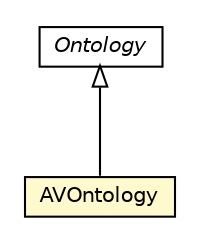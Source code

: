 #!/usr/local/bin/dot
#
# Class diagram 
# Generated by UMLGraph version R5_6-24-gf6e263 (http://www.umlgraph.org/)
#

digraph G {
	edge [fontname="Helvetica",fontsize=10,labelfontname="Helvetica",labelfontsize=10];
	node [fontname="Helvetica",fontsize=10,shape=plaintext];
	nodesep=0.25;
	ranksep=0.5;
	// org.universAAL.ontology.av.AVOntology
	c42276 [label=<<table title="org.universAAL.ontology.av.AVOntology" border="0" cellborder="1" cellspacing="0" cellpadding="2" port="p" bgcolor="lemonChiffon" href="./AVOntology.html">
		<tr><td><table border="0" cellspacing="0" cellpadding="1">
<tr><td align="center" balign="center"> AVOntology </td></tr>
		</table></td></tr>
		</table>>, URL="./AVOntology.html", fontname="Helvetica", fontcolor="black", fontsize=10.0];
	//org.universAAL.ontology.av.AVOntology extends org.universAAL.middleware.owl.Ontology
	c42641:p -> c42276:p [dir=back,arrowtail=empty];
	// org.universAAL.middleware.owl.Ontology
	c42641 [label=<<table title="org.universAAL.middleware.owl.Ontology" border="0" cellborder="1" cellspacing="0" cellpadding="2" port="p" href="http://java.sun.com/j2se/1.4.2/docs/api/org/universAAL/middleware/owl/Ontology.html">
		<tr><td><table border="0" cellspacing="0" cellpadding="1">
<tr><td align="center" balign="center"><font face="Helvetica-Oblique"> Ontology </font></td></tr>
		</table></td></tr>
		</table>>, URL="http://java.sun.com/j2se/1.4.2/docs/api/org/universAAL/middleware/owl/Ontology.html", fontname="Helvetica", fontcolor="black", fontsize=10.0];
}

